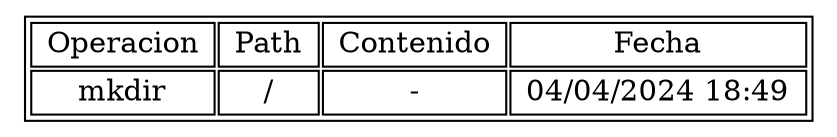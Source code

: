 digraph { 
node [ shape=none ] 
TablaReportNodo [ label = < <table border="1"> 
 <tr>
  <td> Operacion </td> 
  <td> Path </td> 
  <td> Contenido </td> 
  <td> Fecha </td> 
 </tr> 
 <tr>
  <td> mkdir </td> 
  <td> / </td> 
  <td> - </td> 
  <td> 04/04/2024 18:49 </td> 
 </tr> 
</table> > ]
}